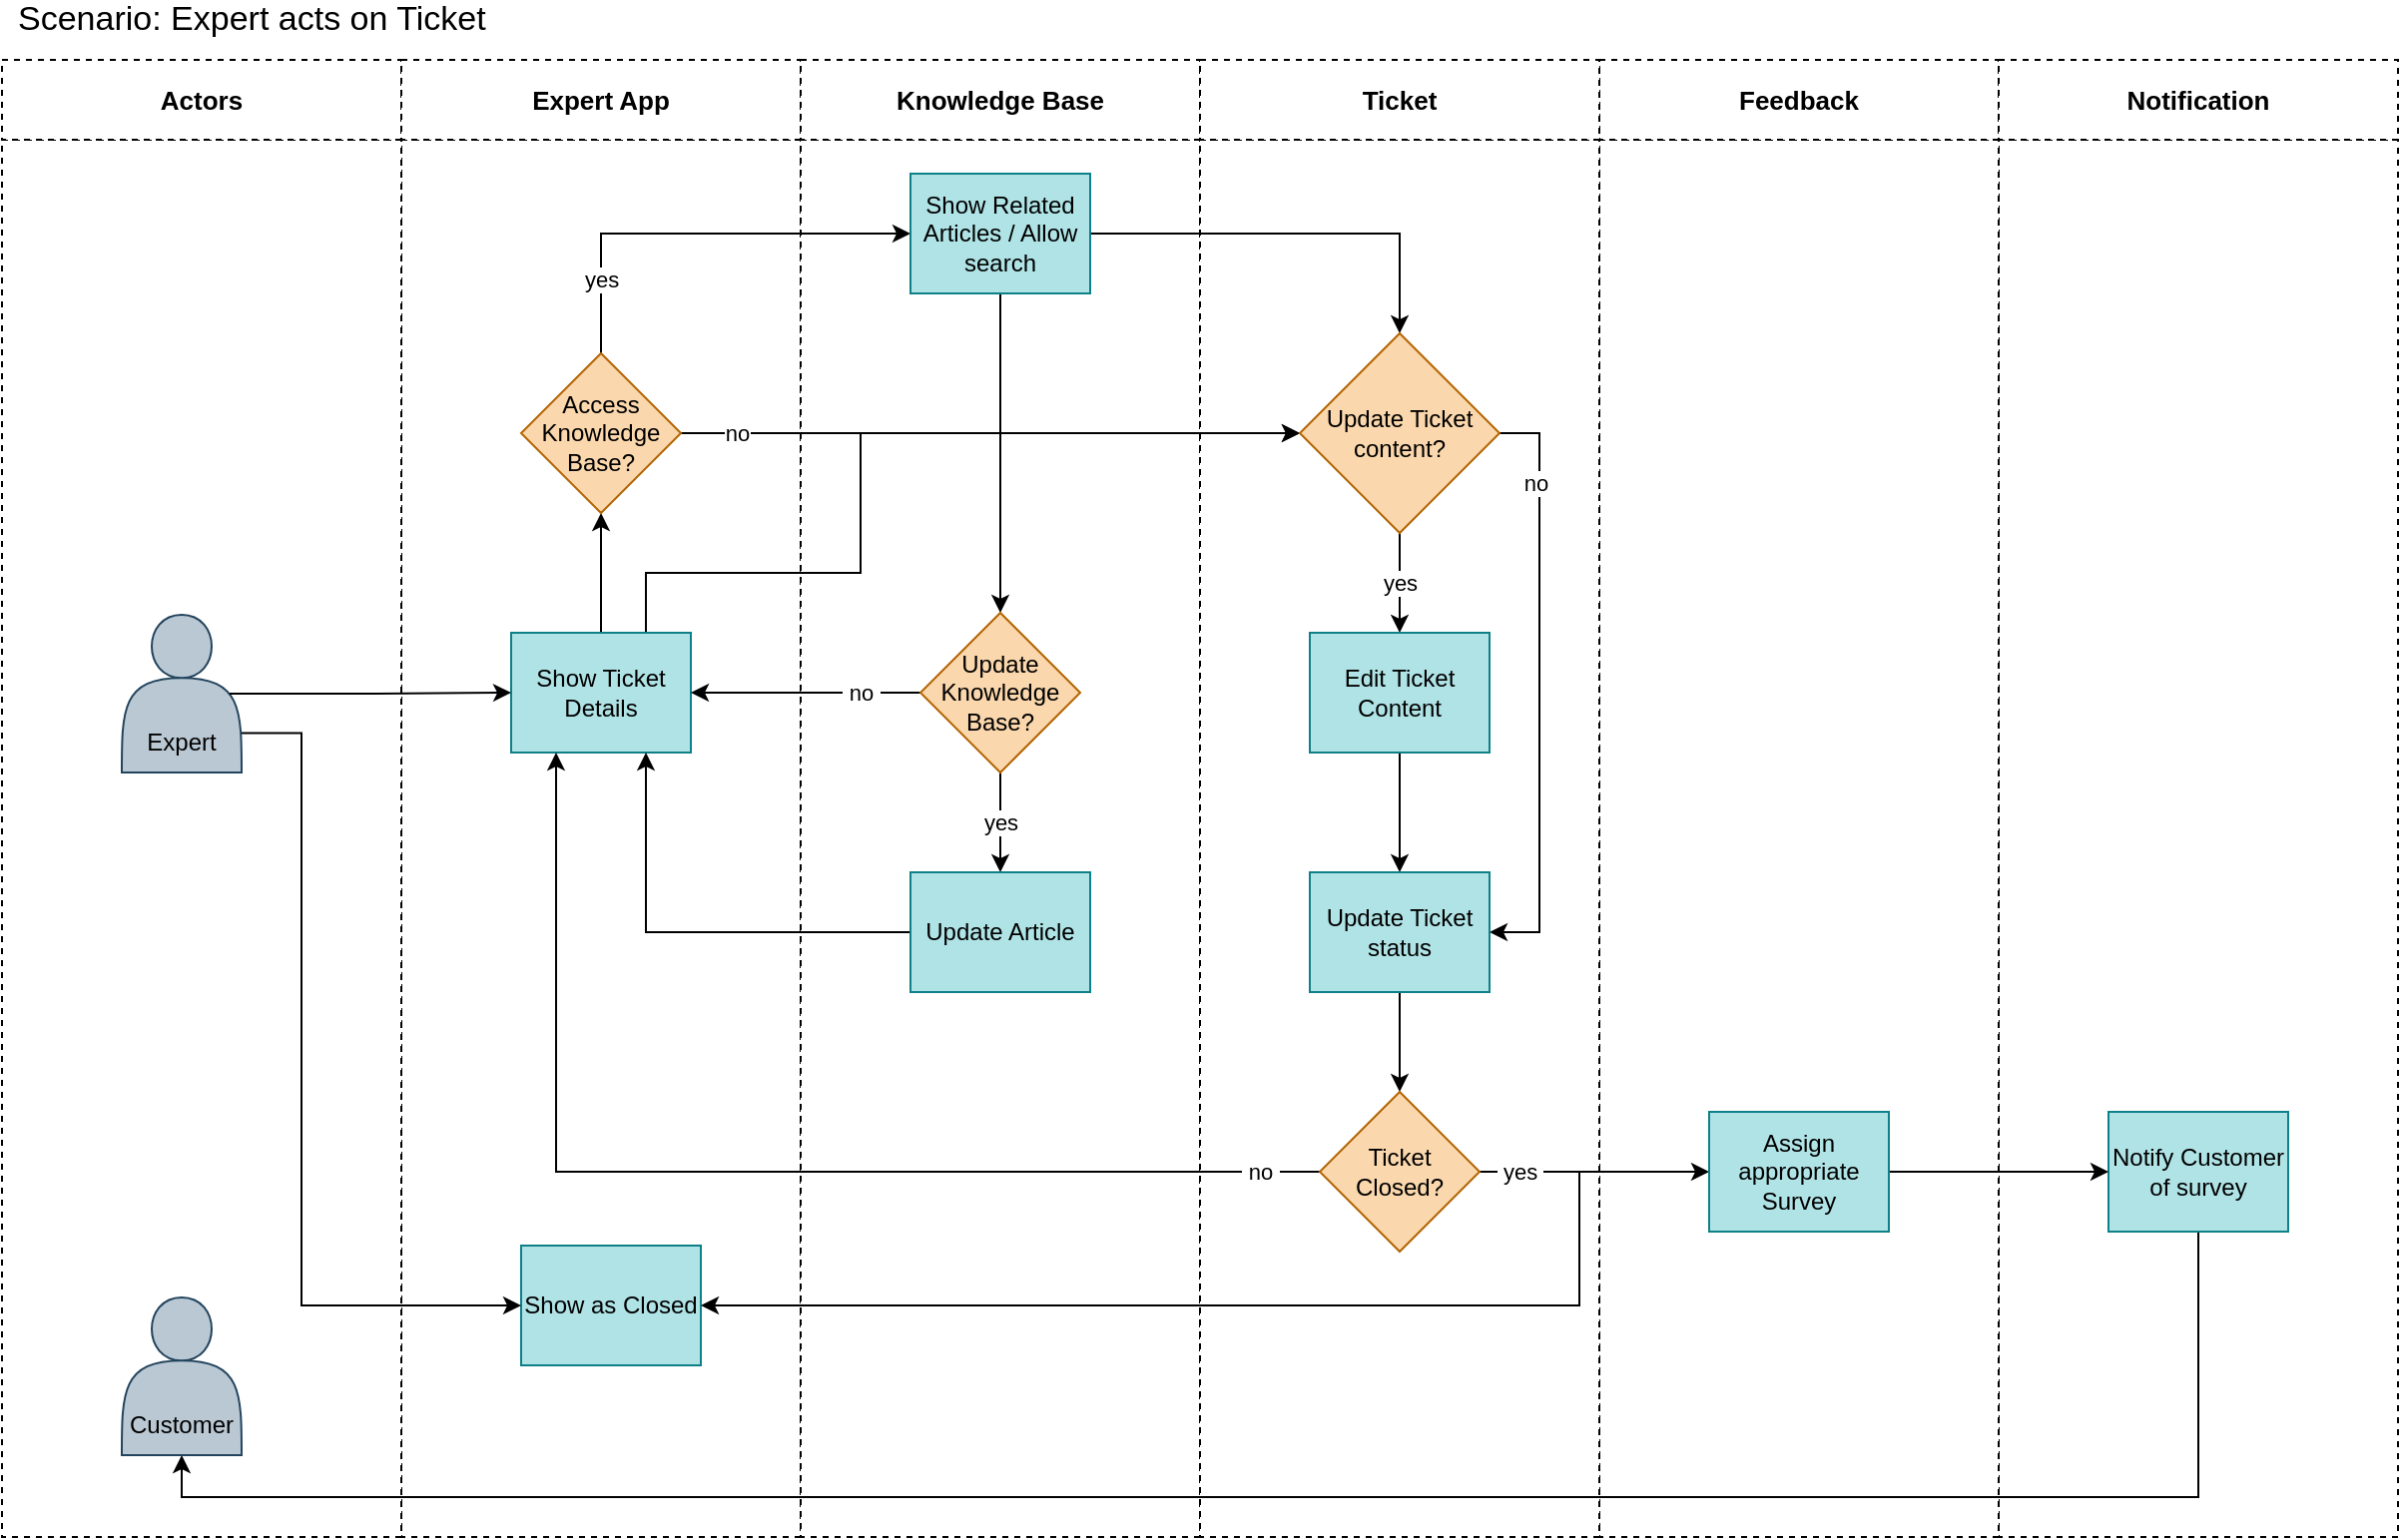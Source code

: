 <mxfile version="14.6.13" type="device"><diagram id="KcQXLABBQfCxchtLpEvZ" name="Page-1"><mxGraphModel dx="1329" dy="759" grid="1" gridSize="10" guides="1" tooltips="1" connect="1" arrows="1" fold="1" page="1" pageScale="1" pageWidth="1169" pageHeight="827" math="0" shadow="0"><root><mxCell id="0"/><mxCell id="1" parent="0"/><mxCell id="hDJAfYFc3ay54nvDdKyC-16" value="" style="rounded=0;whiteSpace=wrap;html=1;strokeWidth=1;fontSize=12;fontColor=#000000;dashed=1;" parent="1" vertex="1"><mxGeometry x="1000" y="80" width="200" height="700" as="geometry"/></mxCell><mxCell id="hXIyzzGrO3BVH6PVbHRy-2" value="" style="rounded=0;whiteSpace=wrap;html=1;strokeWidth=1;fontSize=12;fontColor=#000000;dashed=1;" parent="1" vertex="1"><mxGeometry x="800" y="80" width="200" height="700" as="geometry"/></mxCell><mxCell id="hXIyzzGrO3BVH6PVbHRy-3" value="&lt;span style=&quot;font-size: 13px&quot;&gt;Feedback&lt;/span&gt;" style="rounded=0;whiteSpace=wrap;html=1;dashed=1;fontSize=13;fontStyle=1;" parent="1" vertex="1"><mxGeometry x="800" y="40" width="200" height="40" as="geometry"/></mxCell><mxCell id="DYwJf3tTDrJniAlkbqI9-62" value="" style="rounded=0;whiteSpace=wrap;html=1;strokeWidth=1;fontSize=12;fontColor=#000000;dashed=1;" parent="1" vertex="1"><mxGeometry x="200" y="80" width="200" height="700" as="geometry"/></mxCell><mxCell id="DYwJf3tTDrJniAlkbqI9-63" value="" style="rounded=0;whiteSpace=wrap;html=1;strokeWidth=1;fontSize=12;fontColor=#000000;dashed=1;" parent="1" vertex="1"><mxGeometry x="400" y="80" width="200" height="700" as="geometry"/></mxCell><mxCell id="DYwJf3tTDrJniAlkbqI9-64" value="" style="rounded=0;whiteSpace=wrap;html=1;strokeWidth=1;fontSize=12;fontColor=#000000;dashed=1;" parent="1" vertex="1"><mxGeometry x="600" y="80" width="200" height="700" as="geometry"/></mxCell><mxCell id="DYwJf3tTDrJniAlkbqI9-61" value="" style="rounded=0;whiteSpace=wrap;html=1;strokeWidth=1;fontSize=12;fontColor=#000000;dashed=1;" parent="1" vertex="1"><mxGeometry y="80" width="200" height="700" as="geometry"/></mxCell><mxCell id="DYwJf3tTDrJniAlkbqI9-2" value="Actors" style="rounded=0;whiteSpace=wrap;html=1;dashed=1;fontSize=13;fontStyle=1;" parent="1" vertex="1"><mxGeometry y="40" width="200" height="40" as="geometry"/></mxCell><mxCell id="DYwJf3tTDrJniAlkbqI9-4" value="Scenario: Expert acts on Ticket" style="text;html=1;strokeColor=none;fillColor=none;align=left;verticalAlign=middle;whiteSpace=wrap;rounded=0;fontColor=#000000;fontSize=17;" parent="1" vertex="1"><mxGeometry x="6" y="10" width="330" height="20" as="geometry"/></mxCell><mxCell id="DYwJf3tTDrJniAlkbqI9-37" value="&lt;span style=&quot;font-size: 13px&quot;&gt;Expert App&lt;/span&gt;" style="rounded=0;whiteSpace=wrap;html=1;dashed=1;fontSize=13;fontStyle=1;" parent="1" vertex="1"><mxGeometry x="200" y="40" width="200" height="40" as="geometry"/></mxCell><mxCell id="DYwJf3tTDrJniAlkbqI9-40" value="Knowledge Base" style="rounded=0;whiteSpace=wrap;html=1;dashed=1;fontSize=13;fontStyle=1;" parent="1" vertex="1"><mxGeometry x="400" y="40" width="200" height="40" as="geometry"/></mxCell><mxCell id="DYwJf3tTDrJniAlkbqI9-41" value="&lt;span style=&quot;font-size: 13px&quot;&gt;Ticket&lt;/span&gt;" style="rounded=0;whiteSpace=wrap;html=1;dashed=1;fontSize=13;fontStyle=1;" parent="1" vertex="1"><mxGeometry x="600" y="40" width="200" height="40" as="geometry"/></mxCell><mxCell id="DYwJf3tTDrJniAlkbqI9-76" value="" style="group" parent="1" vertex="1" connectable="0"><mxGeometry x="60" y="318" width="60" height="79" as="geometry"/></mxCell><mxCell id="D4QvEG-H9NFCPBNv5a7H-1" value="" style="shape=actor;whiteSpace=wrap;html=1;fillColor=#bac8d3;strokeColor=#23445d;" parent="DYwJf3tTDrJniAlkbqI9-76" vertex="1"><mxGeometry width="60" height="79" as="geometry"/></mxCell><mxCell id="D4QvEG-H9NFCPBNv5a7H-10" value="Expert" style="text;html=1;strokeColor=none;fillColor=none;align=center;verticalAlign=middle;whiteSpace=wrap;rounded=0;" parent="DYwJf3tTDrJniAlkbqI9-76" vertex="1"><mxGeometry x="10" y="54" width="40" height="20" as="geometry"/></mxCell><mxCell id="hDJAfYFc3ay54nvDdKyC-17" value="&lt;span style=&quot;font-size: 13px&quot;&gt;Notification&lt;/span&gt;" style="rounded=0;whiteSpace=wrap;html=1;dashed=1;fontSize=13;fontStyle=1;" parent="1" vertex="1"><mxGeometry x="1000" y="40" width="200" height="40" as="geometry"/></mxCell><mxCell id="hDJAfYFc3ay54nvDdKyC-22" value="" style="edgeStyle=orthogonalEdgeStyle;rounded=0;orthogonalLoop=1;jettySize=auto;html=1;exitX=0.5;exitY=0;exitDx=0;exitDy=0;entryX=0.5;entryY=1;entryDx=0;entryDy=0;" parent="1" source="hDJAfYFc3ay54nvDdKyC-19" target="hDJAfYFc3ay54nvDdKyC-20" edge="1"><mxGeometry relative="1" as="geometry"/></mxCell><mxCell id="6-upCsE3hB1oJ7ef58HP-30" style="edgeStyle=orthogonalEdgeStyle;rounded=0;orthogonalLoop=1;jettySize=auto;html=1;exitX=0.75;exitY=0;exitDx=0;exitDy=0;entryX=0;entryY=0.5;entryDx=0;entryDy=0;" parent="1" source="hDJAfYFc3ay54nvDdKyC-19" target="6-upCsE3hB1oJ7ef58HP-6" edge="1"><mxGeometry relative="1" as="geometry"><Array as="points"><mxPoint x="323" y="297"/><mxPoint x="430" y="297"/><mxPoint x="430" y="227"/></Array></mxGeometry></mxCell><mxCell id="hDJAfYFc3ay54nvDdKyC-19" value="Show Ticket Details" style="rounded=0;whiteSpace=wrap;html=1;fillColor=#b0e3e6;strokeColor=#0e8088;" parent="1" vertex="1"><mxGeometry x="255" y="327" width="90" height="60" as="geometry"/></mxCell><mxCell id="6-upCsE3hB1oJ7ef58HP-3" value="&amp;nbsp;yes&amp;nbsp;" style="edgeStyle=orthogonalEdgeStyle;rounded=0;orthogonalLoop=1;jettySize=auto;html=1;entryX=0;entryY=0.5;entryDx=0;entryDy=0;exitX=0.5;exitY=0;exitDx=0;exitDy=0;" parent="1" source="hDJAfYFc3ay54nvDdKyC-20" target="6-upCsE3hB1oJ7ef58HP-2" edge="1"><mxGeometry x="-0.652" relative="1" as="geometry"><mxPoint as="offset"/></mxGeometry></mxCell><mxCell id="6-upCsE3hB1oJ7ef58HP-5" style="edgeStyle=orthogonalEdgeStyle;rounded=0;orthogonalLoop=1;jettySize=auto;html=1;entryX=0;entryY=0.5;entryDx=0;entryDy=0;" parent="1" source="hDJAfYFc3ay54nvDdKyC-20" target="6-upCsE3hB1oJ7ef58HP-6" edge="1"><mxGeometry relative="1" as="geometry"><mxPoint x="655" y="227" as="targetPoint"/></mxGeometry></mxCell><mxCell id="6-upCsE3hB1oJ7ef58HP-19" value="no" style="edgeLabel;html=1;align=center;verticalAlign=middle;resizable=0;points=[];" parent="6-upCsE3hB1oJ7ef58HP-5" vertex="1" connectable="0"><mxGeometry x="-0.822" y="-1" relative="1" as="geometry"><mxPoint y="-1" as="offset"/></mxGeometry></mxCell><mxCell id="hDJAfYFc3ay54nvDdKyC-20" value="Access Knowledge Base?" style="rhombus;whiteSpace=wrap;html=1;fillColor=#fad7ac;strokeColor=#b46504;" parent="1" vertex="1"><mxGeometry x="260" y="187" width="80" height="80" as="geometry"/></mxCell><mxCell id="hDJAfYFc3ay54nvDdKyC-46" style="edgeStyle=orthogonalEdgeStyle;rounded=0;jumpStyle=none;jumpSize=10;orthogonalLoop=1;jettySize=auto;html=1;exitX=0.5;exitY=1;exitDx=0;exitDy=0;entryX=0.5;entryY=1;entryDx=0;entryDy=0;" parent="1" source="hDJAfYFc3ay54nvDdKyC-25" target="hDJAfYFc3ay54nvDdKyC-44" edge="1"><mxGeometry relative="1" as="geometry"><Array as="points"><mxPoint x="1100" y="760"/><mxPoint x="90" y="760"/></Array></mxGeometry></mxCell><mxCell id="hDJAfYFc3ay54nvDdKyC-25" value="Notify Customer of survey" style="rounded=0;whiteSpace=wrap;html=1;fillColor=#b0e3e6;strokeColor=#0e8088;" parent="1" vertex="1"><mxGeometry x="1055" y="567" width="90" height="60" as="geometry"/></mxCell><mxCell id="hDJAfYFc3ay54nvDdKyC-28" value="Show as Closed" style="rounded=0;whiteSpace=wrap;html=1;fillColor=#b0e3e6;strokeColor=#0e8088;" parent="1" vertex="1"><mxGeometry x="260" y="634" width="90" height="60" as="geometry"/></mxCell><mxCell id="hDJAfYFc3ay54nvDdKyC-33" style="edgeStyle=orthogonalEdgeStyle;rounded=0;orthogonalLoop=1;jettySize=auto;html=1;entryX=0;entryY=0.5;entryDx=0;entryDy=0;exitX=0.9;exitY=0.5;exitDx=0;exitDy=0;exitPerimeter=0;" parent="1" source="D4QvEG-H9NFCPBNv5a7H-1" target="hDJAfYFc3ay54nvDdKyC-19" edge="1"><mxGeometry relative="1" as="geometry"/></mxCell><mxCell id="hDJAfYFc3ay54nvDdKyC-34" style="edgeStyle=orthogonalEdgeStyle;rounded=0;orthogonalLoop=1;jettySize=auto;html=1;entryX=0;entryY=0.5;entryDx=0;entryDy=0;exitX=1;exitY=0.75;exitDx=0;exitDy=0;" parent="1" source="D4QvEG-H9NFCPBNv5a7H-1" target="hDJAfYFc3ay54nvDdKyC-28" edge="1"><mxGeometry relative="1" as="geometry"><mxPoint x="90" y="397" as="sourcePoint"/><Array as="points"><mxPoint x="150" y="377"/><mxPoint x="150" y="664"/></Array></mxGeometry></mxCell><mxCell id="hDJAfYFc3ay54nvDdKyC-43" value="" style="group" parent="1" vertex="1" connectable="0"><mxGeometry x="60" y="660" width="60" height="79" as="geometry"/></mxCell><mxCell id="hDJAfYFc3ay54nvDdKyC-44" value="" style="shape=actor;whiteSpace=wrap;html=1;fillColor=#bac8d3;strokeColor=#23445d;" parent="hDJAfYFc3ay54nvDdKyC-43" vertex="1"><mxGeometry width="60" height="79" as="geometry"/></mxCell><mxCell id="hDJAfYFc3ay54nvDdKyC-45" value="Customer" style="text;html=1;strokeColor=none;fillColor=none;align=center;verticalAlign=middle;whiteSpace=wrap;rounded=0;" parent="hDJAfYFc3ay54nvDdKyC-43" vertex="1"><mxGeometry x="10" y="54" width="40" height="20" as="geometry"/></mxCell><mxCell id="6-upCsE3hB1oJ7ef58HP-21" style="edgeStyle=orthogonalEdgeStyle;rounded=0;orthogonalLoop=1;jettySize=auto;html=1;entryX=0.5;entryY=0;entryDx=0;entryDy=0;" parent="1" source="6-upCsE3hB1oJ7ef58HP-2" target="6-upCsE3hB1oJ7ef58HP-6" edge="1"><mxGeometry relative="1" as="geometry"/></mxCell><mxCell id="6-upCsE3hB1oJ7ef58HP-22" style="edgeStyle=orthogonalEdgeStyle;rounded=0;orthogonalLoop=1;jettySize=auto;html=1;exitX=0.5;exitY=1;exitDx=0;exitDy=0;entryX=0.5;entryY=0;entryDx=0;entryDy=0;" parent="1" source="6-upCsE3hB1oJ7ef58HP-2" target="6-upCsE3hB1oJ7ef58HP-20" edge="1"><mxGeometry relative="1" as="geometry"/></mxCell><mxCell id="6-upCsE3hB1oJ7ef58HP-2" value="Show Related Articles / Allow search" style="rounded=0;whiteSpace=wrap;html=1;fillColor=#b0e3e6;strokeColor=#0e8088;" parent="1" vertex="1"><mxGeometry x="455" y="97" width="90" height="60" as="geometry"/></mxCell><mxCell id="6-upCsE3hB1oJ7ef58HP-8" value="yes" style="edgeStyle=orthogonalEdgeStyle;rounded=0;orthogonalLoop=1;jettySize=auto;html=1;exitX=0.5;exitY=1;exitDx=0;exitDy=0;entryX=0.5;entryY=0;entryDx=0;entryDy=0;" parent="1" source="6-upCsE3hB1oJ7ef58HP-6" target="6-upCsE3hB1oJ7ef58HP-7" edge="1"><mxGeometry relative="1" as="geometry"/></mxCell><mxCell id="6-upCsE3hB1oJ7ef58HP-11" style="edgeStyle=orthogonalEdgeStyle;rounded=0;orthogonalLoop=1;jettySize=auto;html=1;entryX=1;entryY=0.5;entryDx=0;entryDy=0;" parent="1" source="6-upCsE3hB1oJ7ef58HP-6" target="6-upCsE3hB1oJ7ef58HP-9" edge="1"><mxGeometry relative="1" as="geometry"><Array as="points"><mxPoint x="770" y="227"/><mxPoint x="770" y="477"/></Array></mxGeometry></mxCell><mxCell id="6-upCsE3hB1oJ7ef58HP-12" value="no" style="edgeLabel;html=1;align=center;verticalAlign=middle;resizable=0;points=[];" parent="6-upCsE3hB1oJ7ef58HP-11" vertex="1" connectable="0"><mxGeometry x="-0.695" y="-2" relative="1" as="geometry"><mxPoint as="offset"/></mxGeometry></mxCell><mxCell id="6-upCsE3hB1oJ7ef58HP-6" value="Update Ticket content?" style="rhombus;whiteSpace=wrap;html=1;fillColor=#fad7ac;strokeColor=#b46504;" parent="1" vertex="1"><mxGeometry x="650" y="177" width="100" height="100" as="geometry"/></mxCell><mxCell id="6-upCsE3hB1oJ7ef58HP-10" style="edgeStyle=orthogonalEdgeStyle;rounded=0;orthogonalLoop=1;jettySize=auto;html=1;entryX=0.5;entryY=0;entryDx=0;entryDy=0;" parent="1" source="6-upCsE3hB1oJ7ef58HP-7" target="6-upCsE3hB1oJ7ef58HP-9" edge="1"><mxGeometry relative="1" as="geometry"/></mxCell><mxCell id="6-upCsE3hB1oJ7ef58HP-7" value="Edit Ticket Content" style="rounded=0;whiteSpace=wrap;html=1;fillColor=#b0e3e6;strokeColor=#0e8088;" parent="1" vertex="1"><mxGeometry x="655" y="327" width="90" height="60" as="geometry"/></mxCell><mxCell id="6-upCsE3hB1oJ7ef58HP-14" style="edgeStyle=orthogonalEdgeStyle;rounded=0;orthogonalLoop=1;jettySize=auto;html=1;exitX=0.5;exitY=1;exitDx=0;exitDy=0;entryX=0.5;entryY=0;entryDx=0;entryDy=0;" parent="1" source="6-upCsE3hB1oJ7ef58HP-9" target="6-upCsE3hB1oJ7ef58HP-13" edge="1"><mxGeometry relative="1" as="geometry"/></mxCell><mxCell id="6-upCsE3hB1oJ7ef58HP-9" value="Update Ticket status" style="rounded=0;whiteSpace=wrap;html=1;fillColor=#b0e3e6;strokeColor=#0e8088;" parent="1" vertex="1"><mxGeometry x="655" y="447" width="90" height="60" as="geometry"/></mxCell><mxCell id="6-upCsE3hB1oJ7ef58HP-16" value="&amp;nbsp;yes&amp;nbsp;" style="edgeStyle=orthogonalEdgeStyle;rounded=0;orthogonalLoop=1;jettySize=auto;html=1;exitX=1;exitY=0.5;exitDx=0;exitDy=0;entryX=0;entryY=0.5;entryDx=0;entryDy=0;" parent="1" source="6-upCsE3hB1oJ7ef58HP-13" target="6-upCsE3hB1oJ7ef58HP-15" edge="1"><mxGeometry x="-0.652" relative="1" as="geometry"><mxPoint as="offset"/></mxGeometry></mxCell><mxCell id="6-upCsE3hB1oJ7ef58HP-26" style="edgeStyle=orthogonalEdgeStyle;rounded=0;orthogonalLoop=1;jettySize=auto;html=1;exitX=0;exitY=0.5;exitDx=0;exitDy=0;entryX=0.25;entryY=1;entryDx=0;entryDy=0;" parent="1" source="6-upCsE3hB1oJ7ef58HP-13" target="hDJAfYFc3ay54nvDdKyC-19" edge="1"><mxGeometry relative="1" as="geometry"><mxPoint x="300" y="507.0" as="targetPoint"/><Array as="points"><mxPoint x="278" y="597"/></Array></mxGeometry></mxCell><mxCell id="6-upCsE3hB1oJ7ef58HP-28" value="&amp;nbsp;no&amp;nbsp;" style="edgeLabel;html=1;align=center;verticalAlign=middle;resizable=0;points=[];" parent="6-upCsE3hB1oJ7ef58HP-26" vertex="1" connectable="0"><mxGeometry x="-0.847" y="1" relative="1" as="geometry"><mxPoint x="15.52" y="-1" as="offset"/></mxGeometry></mxCell><mxCell id="6-upCsE3hB1oJ7ef58HP-31" style="edgeStyle=orthogonalEdgeStyle;rounded=0;orthogonalLoop=1;jettySize=auto;html=1;entryX=1;entryY=0.5;entryDx=0;entryDy=0;" parent="1" target="hDJAfYFc3ay54nvDdKyC-28" edge="1"><mxGeometry relative="1" as="geometry"><Array as="points"><mxPoint x="790" y="664"/></Array><mxPoint x="790" y="597" as="sourcePoint"/></mxGeometry></mxCell><mxCell id="6-upCsE3hB1oJ7ef58HP-13" value="Ticket Closed?" style="rhombus;whiteSpace=wrap;html=1;fillColor=#fad7ac;strokeColor=#b46504;" parent="1" vertex="1"><mxGeometry x="660" y="557" width="80" height="80" as="geometry"/></mxCell><mxCell id="6-upCsE3hB1oJ7ef58HP-17" style="edgeStyle=orthogonalEdgeStyle;rounded=0;orthogonalLoop=1;jettySize=auto;html=1;entryX=0;entryY=0.5;entryDx=0;entryDy=0;" parent="1" source="6-upCsE3hB1oJ7ef58HP-15" target="hDJAfYFc3ay54nvDdKyC-25" edge="1"><mxGeometry relative="1" as="geometry"/></mxCell><mxCell id="6-upCsE3hB1oJ7ef58HP-15" value="Assign appropriate Survey" style="rounded=0;whiteSpace=wrap;html=1;fillColor=#b0e3e6;strokeColor=#0e8088;" parent="1" vertex="1"><mxGeometry x="855" y="567" width="90" height="60" as="geometry"/></mxCell><mxCell id="6-upCsE3hB1oJ7ef58HP-23" value="&amp;nbsp;no&amp;nbsp;" style="edgeStyle=orthogonalEdgeStyle;rounded=0;orthogonalLoop=1;jettySize=auto;html=1;exitX=0;exitY=0.5;exitDx=0;exitDy=0;entryX=1;entryY=0.5;entryDx=0;entryDy=0;" parent="1" source="6-upCsE3hB1oJ7ef58HP-20" target="hDJAfYFc3ay54nvDdKyC-19" edge="1"><mxGeometry x="-0.478" relative="1" as="geometry"><mxPoint as="offset"/></mxGeometry></mxCell><mxCell id="6-upCsE3hB1oJ7ef58HP-25" value="yes" style="edgeStyle=orthogonalEdgeStyle;rounded=0;orthogonalLoop=1;jettySize=auto;html=1;entryX=0.5;entryY=0;entryDx=0;entryDy=0;" parent="1" source="6-upCsE3hB1oJ7ef58HP-20" target="6-upCsE3hB1oJ7ef58HP-24" edge="1"><mxGeometry relative="1" as="geometry"/></mxCell><mxCell id="6-upCsE3hB1oJ7ef58HP-20" value="Update Knowledge Base?" style="rhombus;whiteSpace=wrap;html=1;fillColor=#fad7ac;strokeColor=#b46504;" parent="1" vertex="1"><mxGeometry x="460" y="317" width="80" height="80" as="geometry"/></mxCell><mxCell id="6-upCsE3hB1oJ7ef58HP-29" style="edgeStyle=orthogonalEdgeStyle;rounded=0;orthogonalLoop=1;jettySize=auto;html=1;exitX=0;exitY=0.5;exitDx=0;exitDy=0;entryX=0.75;entryY=1;entryDx=0;entryDy=0;" parent="1" source="6-upCsE3hB1oJ7ef58HP-24" target="hDJAfYFc3ay54nvDdKyC-19" edge="1"><mxGeometry relative="1" as="geometry"/></mxCell><mxCell id="6-upCsE3hB1oJ7ef58HP-24" value="Update Article" style="rounded=0;whiteSpace=wrap;html=1;fillColor=#b0e3e6;strokeColor=#0e8088;" parent="1" vertex="1"><mxGeometry x="455" y="447" width="90" height="60" as="geometry"/></mxCell></root></mxGraphModel></diagram></mxfile>